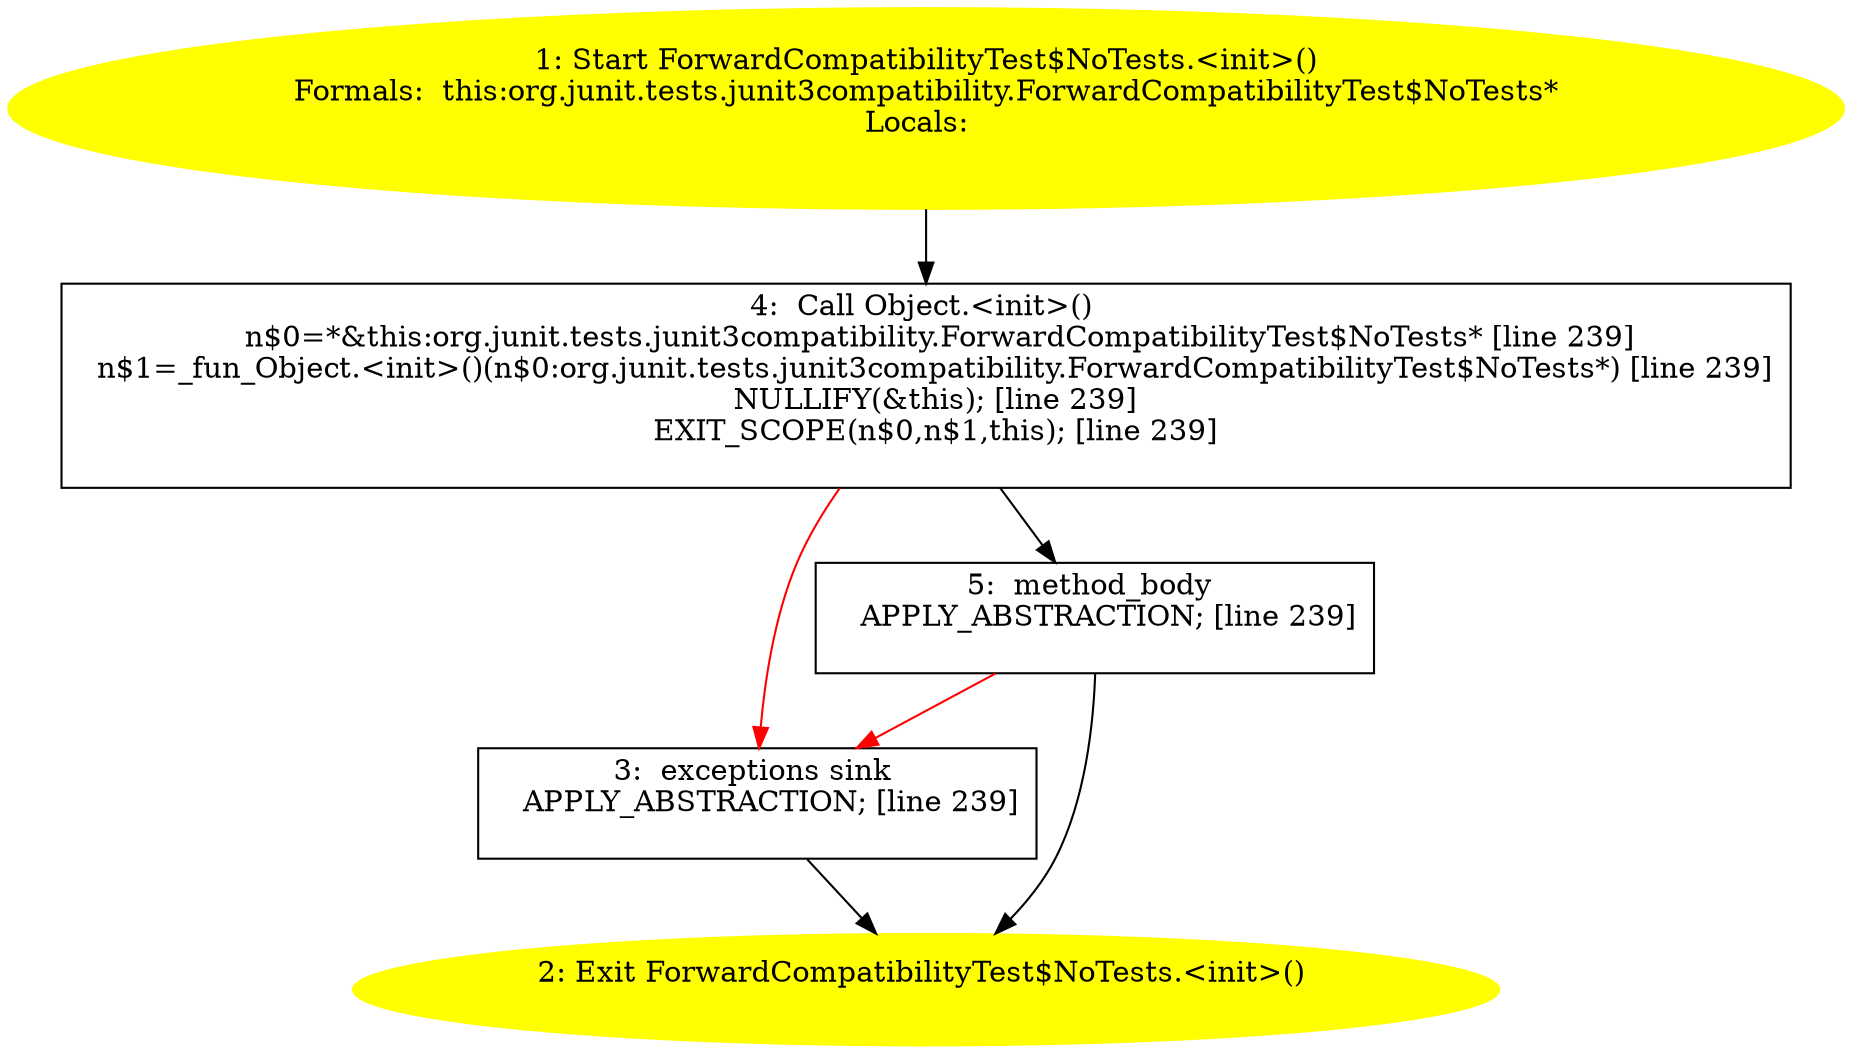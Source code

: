 /* @generated */
digraph cfg {
"org.junit.tests.junit3compatibility.ForwardCompatibilityTest$NoTests.<init>().74ac695d5f9f27b1212f78a723ebd444_1" [label="1: Start ForwardCompatibilityTest$NoTests.<init>()\nFormals:  this:org.junit.tests.junit3compatibility.ForwardCompatibilityTest$NoTests*\nLocals:  \n  " color=yellow style=filled]
	

	 "org.junit.tests.junit3compatibility.ForwardCompatibilityTest$NoTests.<init>().74ac695d5f9f27b1212f78a723ebd444_1" -> "org.junit.tests.junit3compatibility.ForwardCompatibilityTest$NoTests.<init>().74ac695d5f9f27b1212f78a723ebd444_4" ;
"org.junit.tests.junit3compatibility.ForwardCompatibilityTest$NoTests.<init>().74ac695d5f9f27b1212f78a723ebd444_2" [label="2: Exit ForwardCompatibilityTest$NoTests.<init>() \n  " color=yellow style=filled]
	

"org.junit.tests.junit3compatibility.ForwardCompatibilityTest$NoTests.<init>().74ac695d5f9f27b1212f78a723ebd444_3" [label="3:  exceptions sink \n   APPLY_ABSTRACTION; [line 239]\n " shape="box"]
	

	 "org.junit.tests.junit3compatibility.ForwardCompatibilityTest$NoTests.<init>().74ac695d5f9f27b1212f78a723ebd444_3" -> "org.junit.tests.junit3compatibility.ForwardCompatibilityTest$NoTests.<init>().74ac695d5f9f27b1212f78a723ebd444_2" ;
"org.junit.tests.junit3compatibility.ForwardCompatibilityTest$NoTests.<init>().74ac695d5f9f27b1212f78a723ebd444_4" [label="4:  Call Object.<init>() \n   n$0=*&this:org.junit.tests.junit3compatibility.ForwardCompatibilityTest$NoTests* [line 239]\n  n$1=_fun_Object.<init>()(n$0:org.junit.tests.junit3compatibility.ForwardCompatibilityTest$NoTests*) [line 239]\n  NULLIFY(&this); [line 239]\n  EXIT_SCOPE(n$0,n$1,this); [line 239]\n " shape="box"]
	

	 "org.junit.tests.junit3compatibility.ForwardCompatibilityTest$NoTests.<init>().74ac695d5f9f27b1212f78a723ebd444_4" -> "org.junit.tests.junit3compatibility.ForwardCompatibilityTest$NoTests.<init>().74ac695d5f9f27b1212f78a723ebd444_5" ;
	 "org.junit.tests.junit3compatibility.ForwardCompatibilityTest$NoTests.<init>().74ac695d5f9f27b1212f78a723ebd444_4" -> "org.junit.tests.junit3compatibility.ForwardCompatibilityTest$NoTests.<init>().74ac695d5f9f27b1212f78a723ebd444_3" [color="red" ];
"org.junit.tests.junit3compatibility.ForwardCompatibilityTest$NoTests.<init>().74ac695d5f9f27b1212f78a723ebd444_5" [label="5:  method_body \n   APPLY_ABSTRACTION; [line 239]\n " shape="box"]
	

	 "org.junit.tests.junit3compatibility.ForwardCompatibilityTest$NoTests.<init>().74ac695d5f9f27b1212f78a723ebd444_5" -> "org.junit.tests.junit3compatibility.ForwardCompatibilityTest$NoTests.<init>().74ac695d5f9f27b1212f78a723ebd444_2" ;
	 "org.junit.tests.junit3compatibility.ForwardCompatibilityTest$NoTests.<init>().74ac695d5f9f27b1212f78a723ebd444_5" -> "org.junit.tests.junit3compatibility.ForwardCompatibilityTest$NoTests.<init>().74ac695d5f9f27b1212f78a723ebd444_3" [color="red" ];
}
